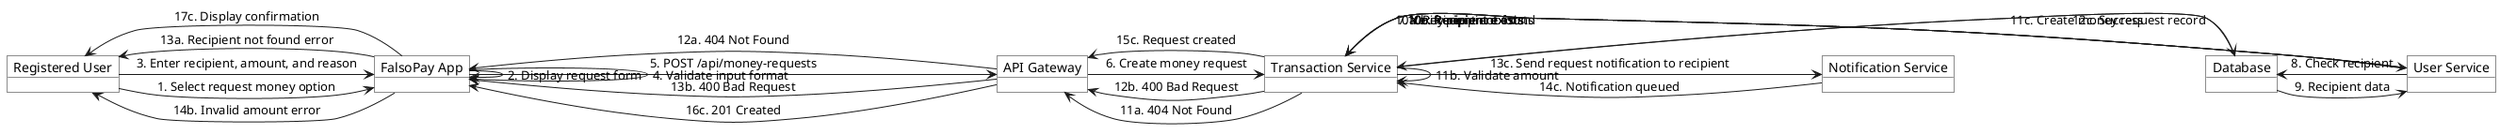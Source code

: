 @startuml CollaborationDiagram_UC12_RequestMoney

' Define participants with strategic positioning to minimize intersections
object "Registered User" as User #FFFFFF
object "FalsoPay App" as App #FFFFFF
object "API Gateway" as Gateway #FFFFFF
object "Transaction Service" as TransService #FFFFFF
object "User Service" as UserService #FFFFFF
object "Notification Service" as NotifService #FFFFFF
object "Database" as DB #FFFFFF

' Position objects to minimize crossing lines
User -[hidden]right- App
App -[hidden]right- Gateway
Gateway -[hidden]right- TransService
TransService -[hidden]down- UserService
TransService -[hidden]right- NotifService
NotifService -[hidden]right- DB

' Messages (using message numbers to indicate order)
User -> App : 1. Select request money option
App -> App : 2. Display request form
User -> App : 3. Enter recipient, amount, and reason
App -> App : 4. Validate input format
App -> Gateway : 5. POST /api/money-requests
Gateway -> TransService : 6. Create money request
TransService -> UserService : 7. Verify recipient exists
UserService -> DB : 8. Check recipient
DB --> UserService : 9. Recipient data

UserService --> TransService : 10a. Recipient not found
TransService --> Gateway : 11a. 404 Not Found
Gateway --> App : 12a. 404 Not Found
App --> User : 13a. Recipient not found error

UserService --> TransService : 10b. Recipient exists
TransService -> TransService : 11b. Validate amount
TransService --> Gateway : 12b. 400 Bad Request
Gateway --> App : 13b. 400 Bad Request
App --> User : 14b. Invalid amount error

UserService --> TransService : 10c. Recipient exists
TransService -> DB : 11c. Create money request record
DB --> TransService : 12c. Success
TransService -> NotifService : 13c. Send request notification to recipient
NotifService --> TransService : 14c. Notification queued
TransService --> Gateway : 15c. Request created
Gateway --> App : 16c. 201 Created
App --> User : 17c. Display confirmation

@enduml 